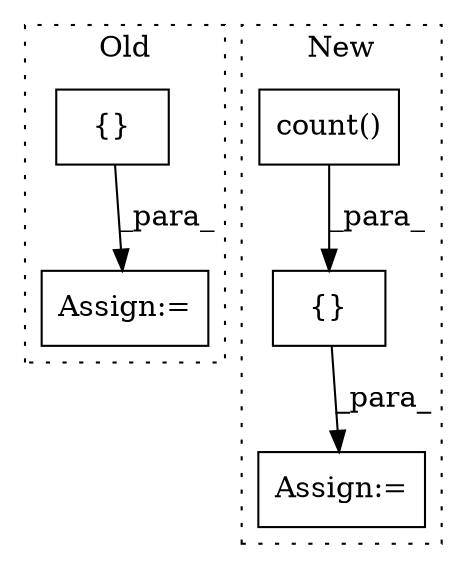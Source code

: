 digraph G {
subgraph cluster0 {
1 [label="{}" a="95" s="2172,2349" l="10,7" shape="box"];
4 [label="Assign:=" a="68" s="2169" l="3" shape="box"];
label = "Old";
style="dotted";
}
subgraph cluster1 {
2 [label="count()" a="75" s="2388" l="14" shape="box"];
3 [label="Assign:=" a="68" s="2384" l="3" shape="box"];
5 [label="{}" a="59" s="2387,2402" l="1,0" shape="box"];
label = "New";
style="dotted";
}
1 -> 4 [label="_para_"];
2 -> 5 [label="_para_"];
5 -> 3 [label="_para_"];
}